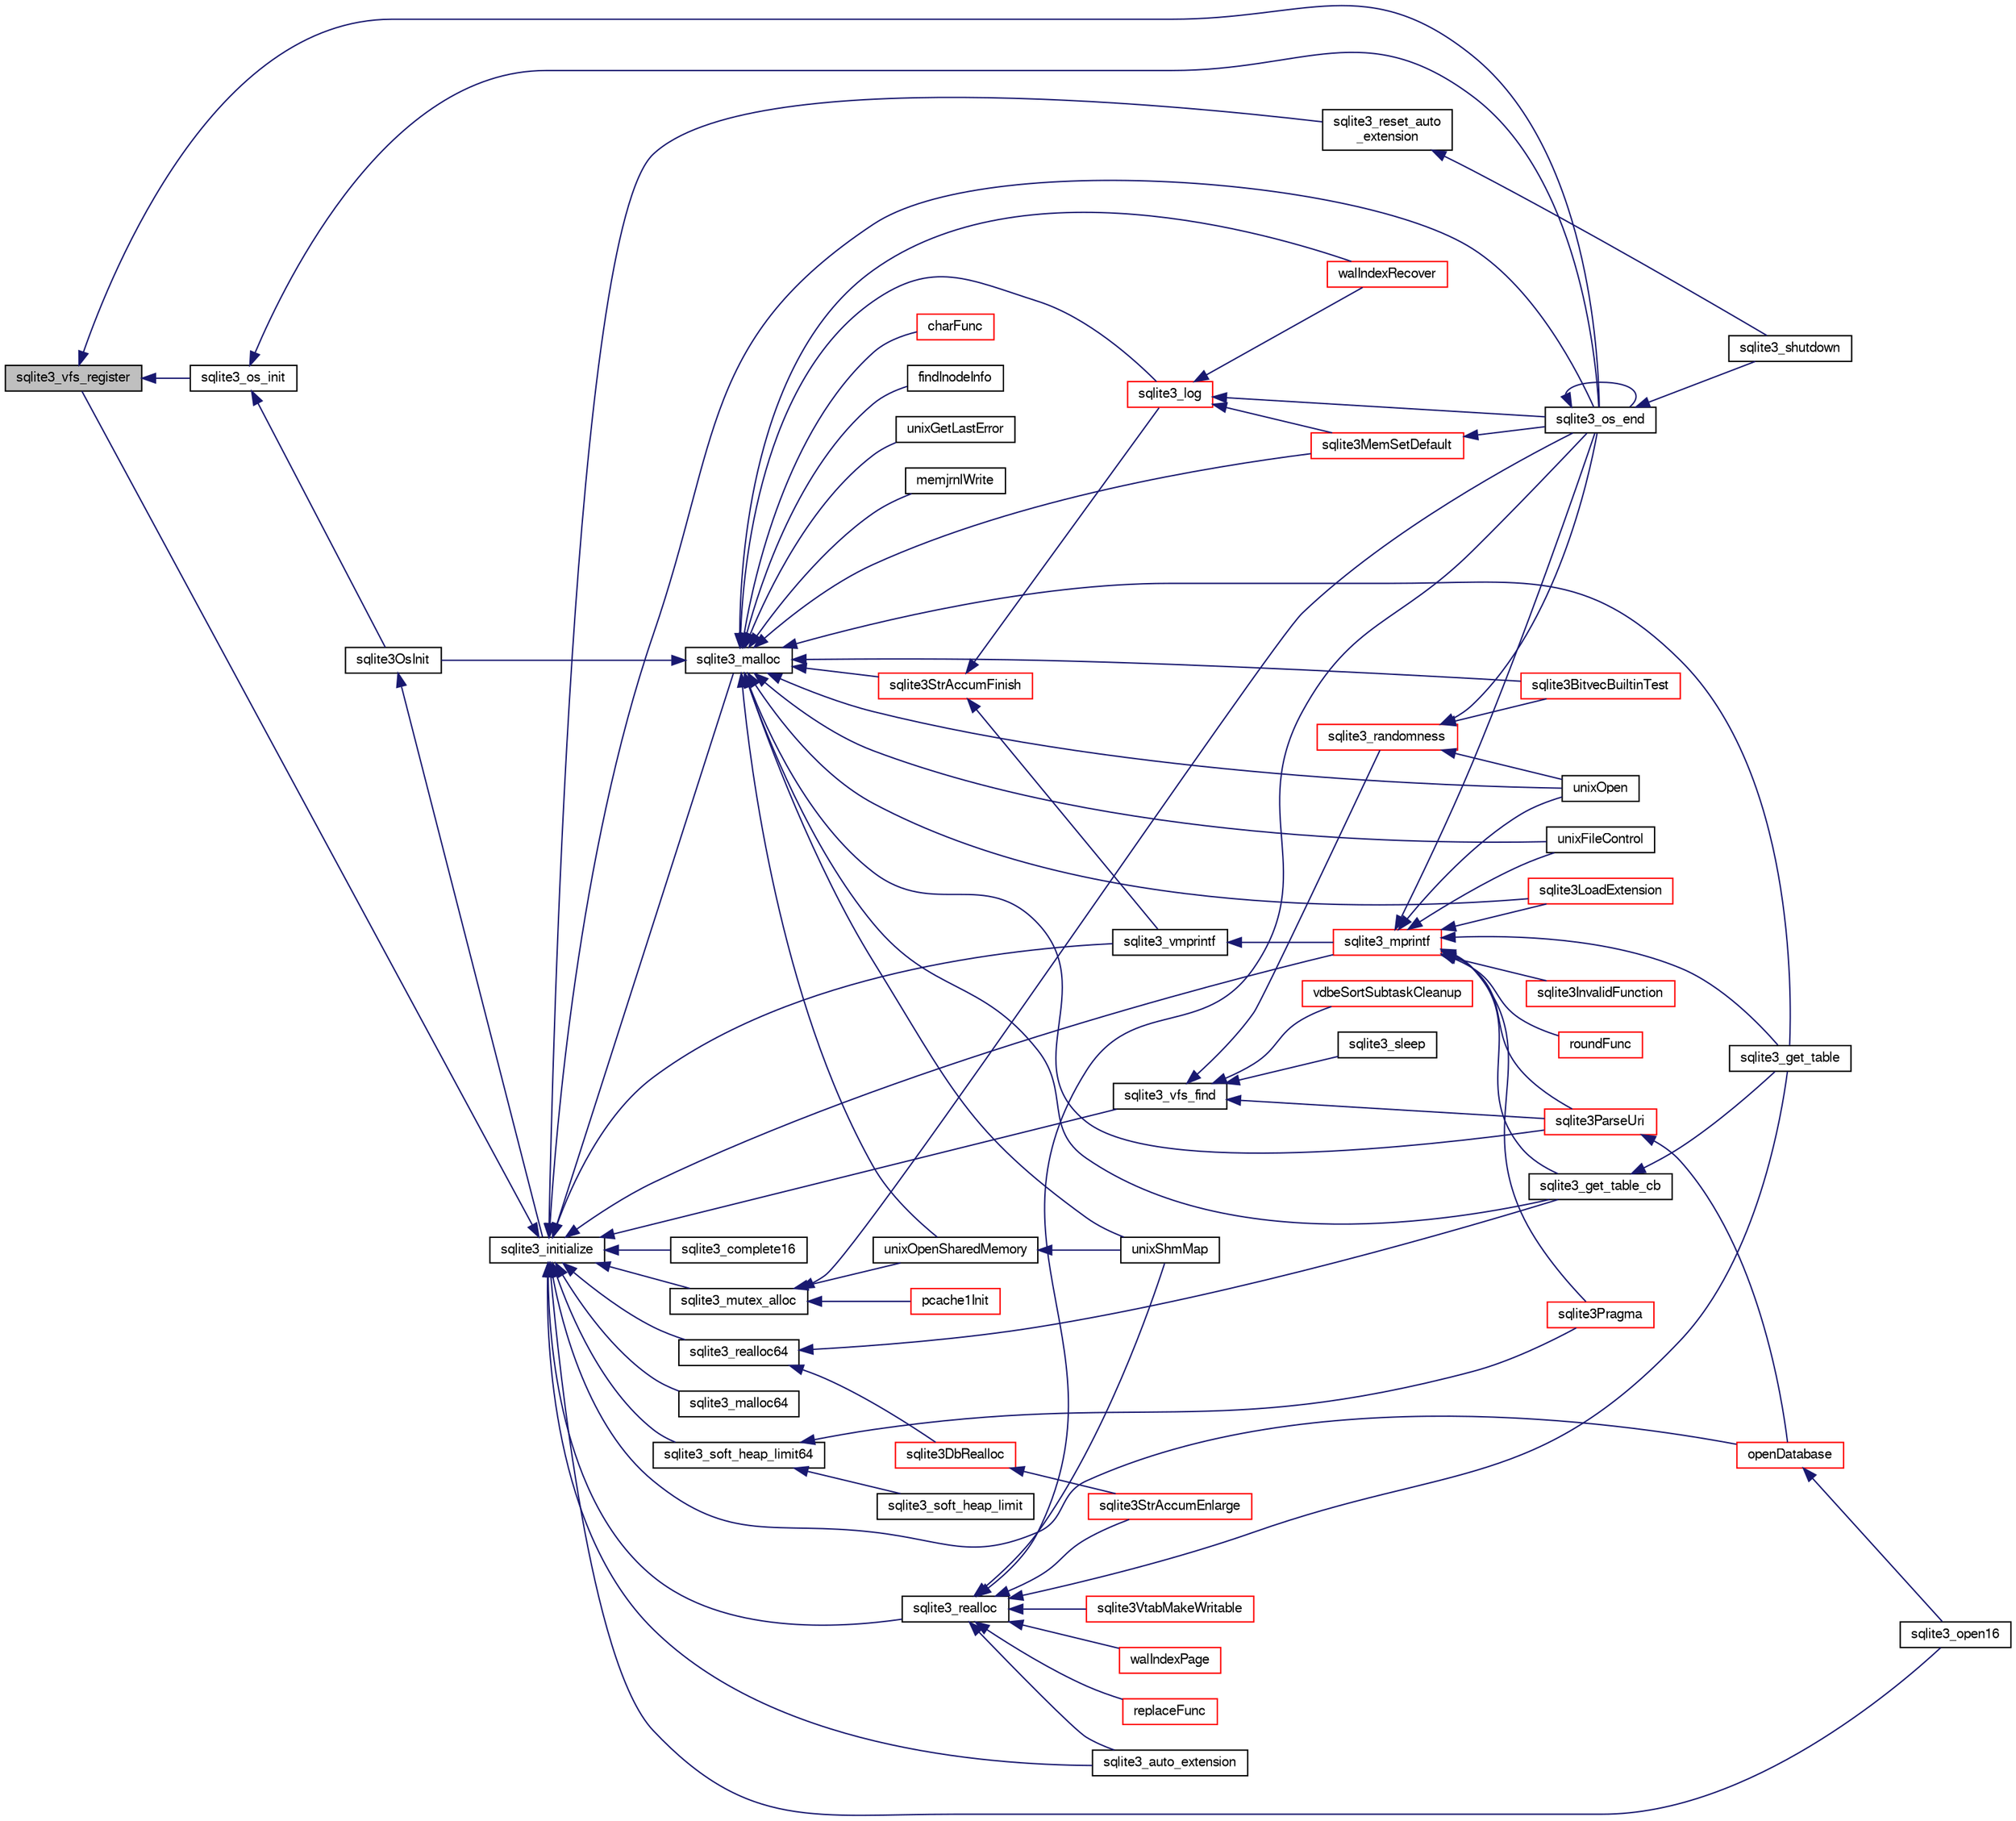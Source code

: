 digraph "sqlite3_vfs_register"
{
  edge [fontname="FreeSans",fontsize="10",labelfontname="FreeSans",labelfontsize="10"];
  node [fontname="FreeSans",fontsize="10",shape=record];
  rankdir="LR";
  Node99935 [label="sqlite3_vfs_register",height=0.2,width=0.4,color="black", fillcolor="grey75", style="filled", fontcolor="black"];
  Node99935 -> Node99936 [dir="back",color="midnightblue",fontsize="10",style="solid",fontname="FreeSans"];
  Node99936 [label="sqlite3_os_init",height=0.2,width=0.4,color="black", fillcolor="white", style="filled",URL="$sqlite3_8h.html#acebc2290d00a32d3afe2361f2979038b"];
  Node99936 -> Node99937 [dir="back",color="midnightblue",fontsize="10",style="solid",fontname="FreeSans"];
  Node99937 [label="sqlite3OsInit",height=0.2,width=0.4,color="black", fillcolor="white", style="filled",URL="$sqlite3_8c.html#afeaa886fe1ca086a30fd278b1d069762"];
  Node99937 -> Node99938 [dir="back",color="midnightblue",fontsize="10",style="solid",fontname="FreeSans"];
  Node99938 [label="sqlite3_initialize",height=0.2,width=0.4,color="black", fillcolor="white", style="filled",URL="$sqlite3_8h.html#ab0c0ee2d5d4cf8b28e9572296a8861df"];
  Node99938 -> Node99939 [dir="back",color="midnightblue",fontsize="10",style="solid",fontname="FreeSans"];
  Node99939 [label="sqlite3_vfs_find",height=0.2,width=0.4,color="black", fillcolor="white", style="filled",URL="$sqlite3_8h.html#ac201a26de3dfa1d6deb8069eb8d95627"];
  Node99939 -> Node99940 [dir="back",color="midnightblue",fontsize="10",style="solid",fontname="FreeSans"];
  Node99940 [label="sqlite3_randomness",height=0.2,width=0.4,color="red", fillcolor="white", style="filled",URL="$sqlite3_8h.html#aa452ad88657d4606e137b09c4e9315c7"];
  Node99940 -> Node99944 [dir="back",color="midnightblue",fontsize="10",style="solid",fontname="FreeSans"];
  Node99944 [label="unixOpen",height=0.2,width=0.4,color="black", fillcolor="white", style="filled",URL="$sqlite3_8c.html#a8ed5efc47b6e14f7805cd1bb9b215775"];
  Node99940 -> Node99945 [dir="back",color="midnightblue",fontsize="10",style="solid",fontname="FreeSans"];
  Node99945 [label="sqlite3_os_end",height=0.2,width=0.4,color="black", fillcolor="white", style="filled",URL="$sqlite3_8h.html#a2288c95881ecca13d994e42b6a958906"];
  Node99945 -> Node99945 [dir="back",color="midnightblue",fontsize="10",style="solid",fontname="FreeSans"];
  Node99945 -> Node99946 [dir="back",color="midnightblue",fontsize="10",style="solid",fontname="FreeSans"];
  Node99946 [label="sqlite3_shutdown",height=0.2,width=0.4,color="black", fillcolor="white", style="filled",URL="$sqlite3_8h.html#aeaf9947fe863ba3d3aca061475e3af2e"];
  Node99940 -> Node99947 [dir="back",color="midnightblue",fontsize="10",style="solid",fontname="FreeSans"];
  Node99947 [label="sqlite3BitvecBuiltinTest",height=0.2,width=0.4,color="red", fillcolor="white", style="filled",URL="$sqlite3_8c.html#a9b4e3e921ce1ede6f10a9106c034ff9b"];
  Node99939 -> Node100344 [dir="back",color="midnightblue",fontsize="10",style="solid",fontname="FreeSans"];
  Node100344 [label="vdbeSortSubtaskCleanup",height=0.2,width=0.4,color="red", fillcolor="white", style="filled",URL="$sqlite3_8c.html#abc8ce4c3ef58cc10f5b27642aab32b30"];
  Node99939 -> Node100347 [dir="back",color="midnightblue",fontsize="10",style="solid",fontname="FreeSans"];
  Node100347 [label="sqlite3ParseUri",height=0.2,width=0.4,color="red", fillcolor="white", style="filled",URL="$sqlite3_8c.html#aaa912f29a67460d8b2186c97056e8767"];
  Node100347 -> Node100189 [dir="back",color="midnightblue",fontsize="10",style="solid",fontname="FreeSans"];
  Node100189 [label="openDatabase",height=0.2,width=0.4,color="red", fillcolor="white", style="filled",URL="$sqlite3_8c.html#a6a9c3bc3a64234e863413f41db473758"];
  Node100189 -> Node100192 [dir="back",color="midnightblue",fontsize="10",style="solid",fontname="FreeSans"];
  Node100192 [label="sqlite3_open16",height=0.2,width=0.4,color="black", fillcolor="white", style="filled",URL="$sqlite3_8h.html#adbc401bb96713f32e553db32f6f3ca33"];
  Node99939 -> Node100348 [dir="back",color="midnightblue",fontsize="10",style="solid",fontname="FreeSans"];
  Node100348 [label="sqlite3_sleep",height=0.2,width=0.4,color="black", fillcolor="white", style="filled",URL="$sqlite3_8h.html#ad0c133ddbbecb6433f3c6ebef8966efa"];
  Node99938 -> Node99935 [dir="back",color="midnightblue",fontsize="10",style="solid",fontname="FreeSans"];
  Node99938 -> Node100349 [dir="back",color="midnightblue",fontsize="10",style="solid",fontname="FreeSans"];
  Node100349 [label="sqlite3_mutex_alloc",height=0.2,width=0.4,color="black", fillcolor="white", style="filled",URL="$sqlite3_8h.html#aa3f89418cd18e99596435c958b29b650"];
  Node100349 -> Node100350 [dir="back",color="midnightblue",fontsize="10",style="solid",fontname="FreeSans"];
  Node100350 [label="unixOpenSharedMemory",height=0.2,width=0.4,color="black", fillcolor="white", style="filled",URL="$sqlite3_8c.html#a30775afa2e08ca6ddc7853326afed7c7"];
  Node100350 -> Node100351 [dir="back",color="midnightblue",fontsize="10",style="solid",fontname="FreeSans"];
  Node100351 [label="unixShmMap",height=0.2,width=0.4,color="black", fillcolor="white", style="filled",URL="$sqlite3_8c.html#aeaa77f0ab08a4f4ee5f86e8c9727e974"];
  Node100349 -> Node99945 [dir="back",color="midnightblue",fontsize="10",style="solid",fontname="FreeSans"];
  Node100349 -> Node100352 [dir="back",color="midnightblue",fontsize="10",style="solid",fontname="FreeSans"];
  Node100352 [label="pcache1Init",height=0.2,width=0.4,color="red", fillcolor="white", style="filled",URL="$sqlite3_8c.html#a05e9c1daf3dd812db1d769b69b20e069"];
  Node99938 -> Node100422 [dir="back",color="midnightblue",fontsize="10",style="solid",fontname="FreeSans"];
  Node100422 [label="sqlite3_soft_heap_limit64",height=0.2,width=0.4,color="black", fillcolor="white", style="filled",URL="$sqlite3_8h.html#ab37b3a4d1652e3acb2c43d1252e6b852"];
  Node100422 -> Node100423 [dir="back",color="midnightblue",fontsize="10",style="solid",fontname="FreeSans"];
  Node100423 [label="sqlite3_soft_heap_limit",height=0.2,width=0.4,color="black", fillcolor="white", style="filled",URL="$sqlite3_8h.html#a18c3472581de3072201723e798524fdc"];
  Node100422 -> Node100032 [dir="back",color="midnightblue",fontsize="10",style="solid",fontname="FreeSans"];
  Node100032 [label="sqlite3Pragma",height=0.2,width=0.4,color="red", fillcolor="white", style="filled",URL="$sqlite3_8c.html#a111391370f58f8e6a6eca51fd34d62ed"];
  Node99938 -> Node100424 [dir="back",color="midnightblue",fontsize="10",style="solid",fontname="FreeSans"];
  Node100424 [label="sqlite3_malloc",height=0.2,width=0.4,color="black", fillcolor="white", style="filled",URL="$sqlite3_8h.html#a510e31845345737f17d86ce0b2328356"];
  Node100424 -> Node99937 [dir="back",color="midnightblue",fontsize="10",style="solid",fontname="FreeSans"];
  Node100424 -> Node100420 [dir="back",color="midnightblue",fontsize="10",style="solid",fontname="FreeSans"];
  Node100420 [label="sqlite3MemSetDefault",height=0.2,width=0.4,color="red", fillcolor="white", style="filled",URL="$sqlite3_8c.html#a162fbfd727e92c5f8f72625b5ff62549"];
  Node100420 -> Node99945 [dir="back",color="midnightblue",fontsize="10",style="solid",fontname="FreeSans"];
  Node100424 -> Node100425 [dir="back",color="midnightblue",fontsize="10",style="solid",fontname="FreeSans"];
  Node100425 [label="sqlite3StrAccumFinish",height=0.2,width=0.4,color="red", fillcolor="white", style="filled",URL="$sqlite3_8c.html#adb7f26b10ac1b847db6f000ef4c2e2ba"];
  Node100425 -> Node100499 [dir="back",color="midnightblue",fontsize="10",style="solid",fontname="FreeSans"];
  Node100499 [label="sqlite3_vmprintf",height=0.2,width=0.4,color="black", fillcolor="white", style="filled",URL="$sqlite3_8h.html#ac240de67ddf003828f16a6d9dd3fa3ca"];
  Node100499 -> Node100500 [dir="back",color="midnightblue",fontsize="10",style="solid",fontname="FreeSans"];
  Node100500 [label="sqlite3_mprintf",height=0.2,width=0.4,color="red", fillcolor="white", style="filled",URL="$sqlite3_8h.html#a9533933e57f7ccbb48c32041ce3a8862"];
  Node100500 -> Node99943 [dir="back",color="midnightblue",fontsize="10",style="solid",fontname="FreeSans"];
  Node99943 [label="unixFileControl",height=0.2,width=0.4,color="black", fillcolor="white", style="filled",URL="$sqlite3_8c.html#ad71f213fa385cc58f307cefd953c03ae"];
  Node100500 -> Node99944 [dir="back",color="midnightblue",fontsize="10",style="solid",fontname="FreeSans"];
  Node100500 -> Node99945 [dir="back",color="midnightblue",fontsize="10",style="solid",fontname="FreeSans"];
  Node100500 -> Node100501 [dir="back",color="midnightblue",fontsize="10",style="solid",fontname="FreeSans"];
  Node100501 [label="sqlite3InvalidFunction",height=0.2,width=0.4,color="red", fillcolor="white", style="filled",URL="$sqlite3_8c.html#af6025be1f4733eabe60702a187c97da9"];
  Node100500 -> Node100502 [dir="back",color="midnightblue",fontsize="10",style="solid",fontname="FreeSans"];
  Node100502 [label="roundFunc",height=0.2,width=0.4,color="red", fillcolor="white", style="filled",URL="$sqlite3_8c.html#a8c444ba254edc27891111b76e7ba85e7"];
  Node100500 -> Node100503 [dir="back",color="midnightblue",fontsize="10",style="solid",fontname="FreeSans"];
  Node100503 [label="sqlite3LoadExtension",height=0.2,width=0.4,color="red", fillcolor="white", style="filled",URL="$sqlite3_8c.html#a3b46232455de4779a67c63b2c9004245"];
  Node100500 -> Node100032 [dir="back",color="midnightblue",fontsize="10",style="solid",fontname="FreeSans"];
  Node100500 -> Node100506 [dir="back",color="midnightblue",fontsize="10",style="solid",fontname="FreeSans"];
  Node100506 [label="sqlite3_get_table_cb",height=0.2,width=0.4,color="black", fillcolor="white", style="filled",URL="$sqlite3_8c.html#a1dbaba1b543953c0dade97357c5866b1"];
  Node100506 -> Node100148 [dir="back",color="midnightblue",fontsize="10",style="solid",fontname="FreeSans"];
  Node100148 [label="sqlite3_get_table",height=0.2,width=0.4,color="black", fillcolor="white", style="filled",URL="$sqlite3_8h.html#a5effeac4e12df57beaa35c5be1f61579"];
  Node100500 -> Node100148 [dir="back",color="midnightblue",fontsize="10",style="solid",fontname="FreeSans"];
  Node100500 -> Node100347 [dir="back",color="midnightblue",fontsize="10",style="solid",fontname="FreeSans"];
  Node100425 -> Node100610 [dir="back",color="midnightblue",fontsize="10",style="solid",fontname="FreeSans"];
  Node100610 [label="sqlite3_log",height=0.2,width=0.4,color="red", fillcolor="white", style="filled",URL="$sqlite3_8h.html#a298c9699bf9c143662c6b1fec4b2dc3b"];
  Node100610 -> Node100420 [dir="back",color="midnightblue",fontsize="10",style="solid",fontname="FreeSans"];
  Node100610 -> Node99945 [dir="back",color="midnightblue",fontsize="10",style="solid",fontname="FreeSans"];
  Node100610 -> Node100538 [dir="back",color="midnightblue",fontsize="10",style="solid",fontname="FreeSans"];
  Node100538 [label="walIndexRecover",height=0.2,width=0.4,color="red", fillcolor="white", style="filled",URL="$sqlite3_8c.html#ab4ee99f3710323acbeb6c495dd18d205"];
  Node100424 -> Node100610 [dir="back",color="midnightblue",fontsize="10",style="solid",fontname="FreeSans"];
  Node100424 -> Node100689 [dir="back",color="midnightblue",fontsize="10",style="solid",fontname="FreeSans"];
  Node100689 [label="findInodeInfo",height=0.2,width=0.4,color="black", fillcolor="white", style="filled",URL="$sqlite3_8c.html#ac92c39062e69a79c4a62dfd55242c782"];
  Node100424 -> Node99943 [dir="back",color="midnightblue",fontsize="10",style="solid",fontname="FreeSans"];
  Node100424 -> Node100350 [dir="back",color="midnightblue",fontsize="10",style="solid",fontname="FreeSans"];
  Node100424 -> Node100351 [dir="back",color="midnightblue",fontsize="10",style="solid",fontname="FreeSans"];
  Node100424 -> Node99944 [dir="back",color="midnightblue",fontsize="10",style="solid",fontname="FreeSans"];
  Node100424 -> Node100521 [dir="back",color="midnightblue",fontsize="10",style="solid",fontname="FreeSans"];
  Node100521 [label="unixGetLastError",height=0.2,width=0.4,color="black", fillcolor="white", style="filled",URL="$sqlite3_8c.html#aed1e42f49d74b419c3c85b559dd61240"];
  Node100424 -> Node99947 [dir="back",color="midnightblue",fontsize="10",style="solid",fontname="FreeSans"];
  Node100424 -> Node100538 [dir="back",color="midnightblue",fontsize="10",style="solid",fontname="FreeSans"];
  Node100424 -> Node100690 [dir="back",color="midnightblue",fontsize="10",style="solid",fontname="FreeSans"];
  Node100690 [label="memjrnlWrite",height=0.2,width=0.4,color="black", fillcolor="white", style="filled",URL="$sqlite3_8c.html#af8bd7d5d7eafce5542f8de300a120c47"];
  Node100424 -> Node100691 [dir="back",color="midnightblue",fontsize="10",style="solid",fontname="FreeSans"];
  Node100691 [label="charFunc",height=0.2,width=0.4,color="red", fillcolor="white", style="filled",URL="$sqlite3_8c.html#ab9b72ce47fcea3c3b92e816435a0fd91"];
  Node100424 -> Node100503 [dir="back",color="midnightblue",fontsize="10",style="solid",fontname="FreeSans"];
  Node100424 -> Node100506 [dir="back",color="midnightblue",fontsize="10",style="solid",fontname="FreeSans"];
  Node100424 -> Node100148 [dir="back",color="midnightblue",fontsize="10",style="solid",fontname="FreeSans"];
  Node100424 -> Node100347 [dir="back",color="midnightblue",fontsize="10",style="solid",fontname="FreeSans"];
  Node99938 -> Node100692 [dir="back",color="midnightblue",fontsize="10",style="solid",fontname="FreeSans"];
  Node100692 [label="sqlite3_malloc64",height=0.2,width=0.4,color="black", fillcolor="white", style="filled",URL="$sqlite3_8h.html#a12b7ee85e539ea28c130c5c75b96a82a"];
  Node99938 -> Node100693 [dir="back",color="midnightblue",fontsize="10",style="solid",fontname="FreeSans"];
  Node100693 [label="sqlite3_realloc",height=0.2,width=0.4,color="black", fillcolor="white", style="filled",URL="$sqlite3_8h.html#a627f0eeface58024ef47403d8cc76b35"];
  Node100693 -> Node100694 [dir="back",color="midnightblue",fontsize="10",style="solid",fontname="FreeSans"];
  Node100694 [label="sqlite3StrAccumEnlarge",height=0.2,width=0.4,color="red", fillcolor="white", style="filled",URL="$sqlite3_8c.html#a38976500a97c69d65086eeccca82dd96"];
  Node100693 -> Node100351 [dir="back",color="midnightblue",fontsize="10",style="solid",fontname="FreeSans"];
  Node100693 -> Node99945 [dir="back",color="midnightblue",fontsize="10",style="solid",fontname="FreeSans"];
  Node100693 -> Node100700 [dir="back",color="midnightblue",fontsize="10",style="solid",fontname="FreeSans"];
  Node100700 [label="walIndexPage",height=0.2,width=0.4,color="red", fillcolor="white", style="filled",URL="$sqlite3_8c.html#affd3251fd1aa1218170d421177256e24"];
  Node100693 -> Node100563 [dir="back",color="midnightblue",fontsize="10",style="solid",fontname="FreeSans"];
  Node100563 [label="replaceFunc",height=0.2,width=0.4,color="red", fillcolor="white", style="filled",URL="$sqlite3_8c.html#a752b98a7c55d204c397a4902b49b1ce4"];
  Node100693 -> Node100709 [dir="back",color="midnightblue",fontsize="10",style="solid",fontname="FreeSans"];
  Node100709 [label="sqlite3_auto_extension",height=0.2,width=0.4,color="black", fillcolor="white", style="filled",URL="$sqlite3_8h.html#a85a95b45e94f6bcd52aa39b6acdb36d7"];
  Node100693 -> Node100148 [dir="back",color="midnightblue",fontsize="10",style="solid",fontname="FreeSans"];
  Node100693 -> Node100710 [dir="back",color="midnightblue",fontsize="10",style="solid",fontname="FreeSans"];
  Node100710 [label="sqlite3VtabMakeWritable",height=0.2,width=0.4,color="red", fillcolor="white", style="filled",URL="$sqlite3_8c.html#a58c646608238d2619371c3e8b6bc0d86"];
  Node99938 -> Node100711 [dir="back",color="midnightblue",fontsize="10",style="solid",fontname="FreeSans"];
  Node100711 [label="sqlite3_realloc64",height=0.2,width=0.4,color="black", fillcolor="white", style="filled",URL="$sqlite3_8h.html#afe88c85e9f864a3fd92941cad197245d"];
  Node100711 -> Node100712 [dir="back",color="midnightblue",fontsize="10",style="solid",fontname="FreeSans"];
  Node100712 [label="sqlite3DbRealloc",height=0.2,width=0.4,color="red", fillcolor="white", style="filled",URL="$sqlite3_8c.html#ae028f4902a9d29bcaf310ff289ee87dc"];
  Node100712 -> Node100694 [dir="back",color="midnightblue",fontsize="10",style="solid",fontname="FreeSans"];
  Node100711 -> Node100506 [dir="back",color="midnightblue",fontsize="10",style="solid",fontname="FreeSans"];
  Node99938 -> Node100499 [dir="back",color="midnightblue",fontsize="10",style="solid",fontname="FreeSans"];
  Node99938 -> Node100500 [dir="back",color="midnightblue",fontsize="10",style="solid",fontname="FreeSans"];
  Node99938 -> Node99945 [dir="back",color="midnightblue",fontsize="10",style="solid",fontname="FreeSans"];
  Node99938 -> Node100709 [dir="back",color="midnightblue",fontsize="10",style="solid",fontname="FreeSans"];
  Node99938 -> Node100811 [dir="back",color="midnightblue",fontsize="10",style="solid",fontname="FreeSans"];
  Node100811 [label="sqlite3_reset_auto\l_extension",height=0.2,width=0.4,color="black", fillcolor="white", style="filled",URL="$sqlite3_8h.html#ac33f4064ae6690cada7bdc89e8153ffc"];
  Node100811 -> Node99946 [dir="back",color="midnightblue",fontsize="10",style="solid",fontname="FreeSans"];
  Node99938 -> Node100676 [dir="back",color="midnightblue",fontsize="10",style="solid",fontname="FreeSans"];
  Node100676 [label="sqlite3_complete16",height=0.2,width=0.4,color="black", fillcolor="white", style="filled",URL="$sqlite3_8h.html#a3260341c2ef82787acca48414a1d03a1"];
  Node99938 -> Node100189 [dir="back",color="midnightblue",fontsize="10",style="solid",fontname="FreeSans"];
  Node99938 -> Node100192 [dir="back",color="midnightblue",fontsize="10",style="solid",fontname="FreeSans"];
  Node99936 -> Node99945 [dir="back",color="midnightblue",fontsize="10",style="solid",fontname="FreeSans"];
  Node99935 -> Node99945 [dir="back",color="midnightblue",fontsize="10",style="solid",fontname="FreeSans"];
}
